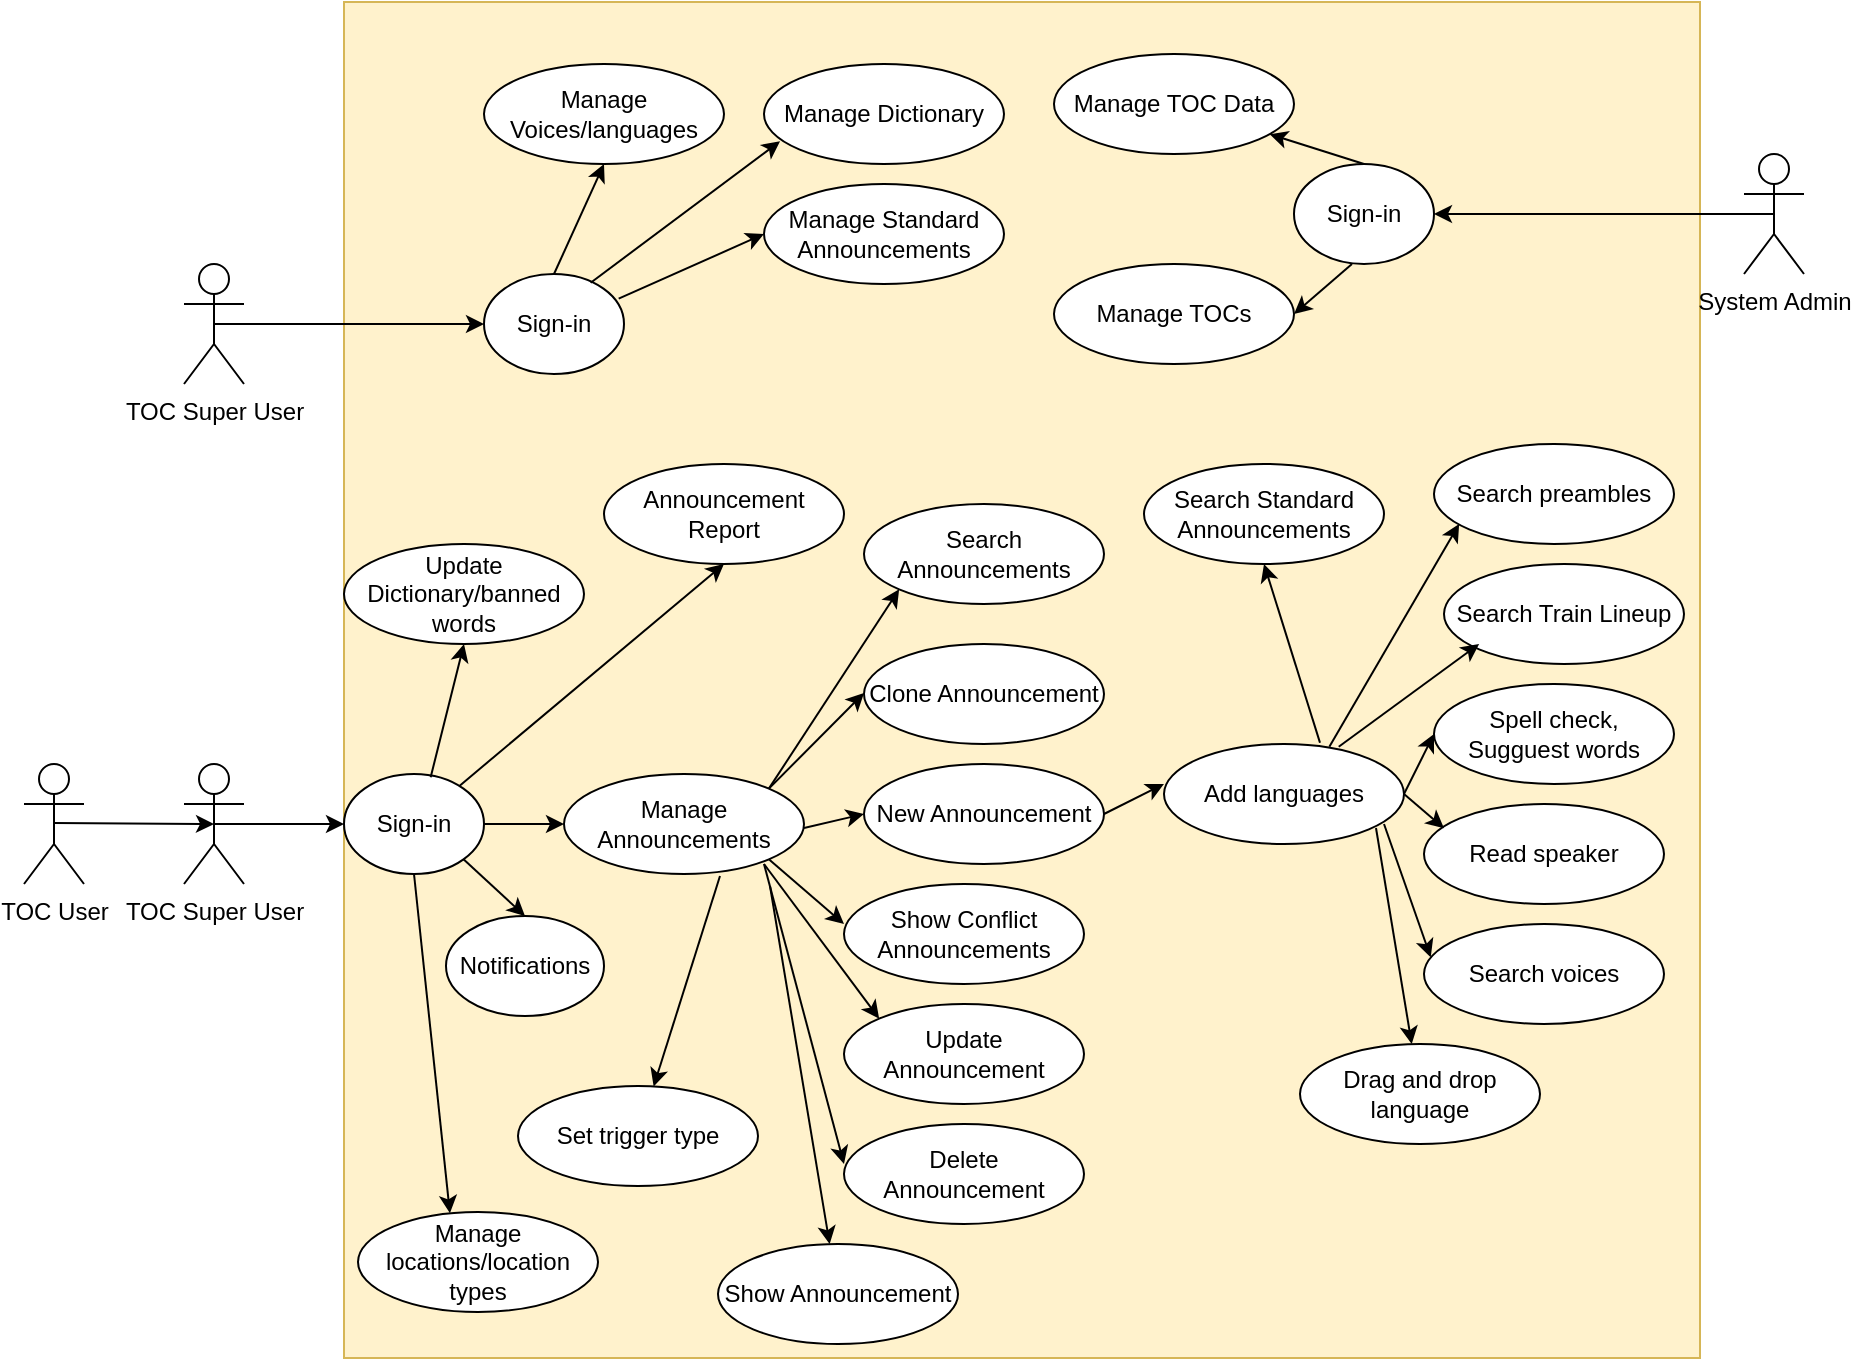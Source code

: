 <mxfile version="20.4.0" type="github">
  <diagram id="0qzHA0s9pruMHD-lL_3Y" name="Page-1">
    <mxGraphModel dx="1967" dy="669" grid="0" gridSize="10" guides="1" tooltips="1" connect="1" arrows="1" fold="1" page="1" pageScale="1" pageWidth="850" pageHeight="1100" math="0" shadow="0">
      <root>
        <mxCell id="0" />
        <mxCell id="1" parent="0" />
        <mxCell id="7J-cpX0SEJoT9jx1iAaB-80" value="" style="whiteSpace=wrap;html=1;aspect=fixed;fillColor=#fff2cc;strokeColor=#d6b656;" vertex="1" parent="1">
          <mxGeometry x="150" y="159" width="678" height="678" as="geometry" />
        </mxCell>
        <mxCell id="7J-cpX0SEJoT9jx1iAaB-1" value="TOC Super User" style="shape=umlActor;verticalLabelPosition=bottom;verticalAlign=top;html=1;outlineConnect=0;" vertex="1" parent="1">
          <mxGeometry x="70" y="290" width="30" height="60" as="geometry" />
        </mxCell>
        <mxCell id="7J-cpX0SEJoT9jx1iAaB-4" value="TOC Super User" style="shape=umlActor;verticalLabelPosition=bottom;verticalAlign=top;html=1;outlineConnect=0;" vertex="1" parent="1">
          <mxGeometry x="70" y="540" width="30" height="60" as="geometry" />
        </mxCell>
        <mxCell id="7J-cpX0SEJoT9jx1iAaB-5" value="TOC User" style="shape=umlActor;verticalLabelPosition=bottom;verticalAlign=top;html=1;outlineConnect=0;" vertex="1" parent="1">
          <mxGeometry x="-10" y="540" width="30" height="60" as="geometry" />
        </mxCell>
        <mxCell id="7J-cpX0SEJoT9jx1iAaB-6" value="Sign-in" style="ellipse;whiteSpace=wrap;html=1;" vertex="1" parent="1">
          <mxGeometry x="220" y="295" width="70" height="50" as="geometry" />
        </mxCell>
        <mxCell id="7J-cpX0SEJoT9jx1iAaB-7" value="Manage Dictionary" style="ellipse;whiteSpace=wrap;html=1;" vertex="1" parent="1">
          <mxGeometry x="360" y="190" width="120" height="50" as="geometry" />
        </mxCell>
        <mxCell id="7J-cpX0SEJoT9jx1iAaB-8" value="Manage Standard Announcements" style="ellipse;whiteSpace=wrap;html=1;" vertex="1" parent="1">
          <mxGeometry x="360" y="250" width="120" height="50" as="geometry" />
        </mxCell>
        <mxCell id="7J-cpX0SEJoT9jx1iAaB-9" value="Update Dictionary/banned words" style="ellipse;whiteSpace=wrap;html=1;" vertex="1" parent="1">
          <mxGeometry x="150" y="430" width="120" height="50" as="geometry" />
        </mxCell>
        <mxCell id="7J-cpX0SEJoT9jx1iAaB-10" value="Search Announcements" style="ellipse;whiteSpace=wrap;html=1;" vertex="1" parent="1">
          <mxGeometry x="410" y="410" width="120" height="50" as="geometry" />
        </mxCell>
        <mxCell id="7J-cpX0SEJoT9jx1iAaB-11" value="New Announcement" style="ellipse;whiteSpace=wrap;html=1;" vertex="1" parent="1">
          <mxGeometry x="410" y="540" width="120" height="50" as="geometry" />
        </mxCell>
        <mxCell id="7J-cpX0SEJoT9jx1iAaB-12" value="Announcement Report" style="ellipse;whiteSpace=wrap;html=1;" vertex="1" parent="1">
          <mxGeometry x="280" y="390" width="120" height="50" as="geometry" />
        </mxCell>
        <mxCell id="7J-cpX0SEJoT9jx1iAaB-13" value="Search Train Lineup" style="ellipse;whiteSpace=wrap;html=1;" vertex="1" parent="1">
          <mxGeometry x="700" y="440" width="120" height="50" as="geometry" />
        </mxCell>
        <mxCell id="7J-cpX0SEJoT9jx1iAaB-14" value="Manage TOC Data" style="ellipse;whiteSpace=wrap;html=1;" vertex="1" parent="1">
          <mxGeometry x="505" y="185" width="120" height="50" as="geometry" />
        </mxCell>
        <mxCell id="7J-cpX0SEJoT9jx1iAaB-15" value="Sign-in" style="ellipse;whiteSpace=wrap;html=1;" vertex="1" parent="1">
          <mxGeometry x="150" y="545" width="70" height="50" as="geometry" />
        </mxCell>
        <mxCell id="7J-cpX0SEJoT9jx1iAaB-16" value="System Admin" style="shape=umlActor;verticalLabelPosition=bottom;verticalAlign=top;html=1;outlineConnect=0;" vertex="1" parent="1">
          <mxGeometry x="850" y="235" width="30" height="60" as="geometry" />
        </mxCell>
        <mxCell id="7J-cpX0SEJoT9jx1iAaB-17" value="Sign-in" style="ellipse;whiteSpace=wrap;html=1;" vertex="1" parent="1">
          <mxGeometry x="625" y="240" width="70" height="50" as="geometry" />
        </mxCell>
        <mxCell id="7J-cpX0SEJoT9jx1iAaB-18" value="Manage TOCs" style="ellipse;whiteSpace=wrap;html=1;" vertex="1" parent="1">
          <mxGeometry x="505" y="290" width="120" height="50" as="geometry" />
        </mxCell>
        <mxCell id="7J-cpX0SEJoT9jx1iAaB-21" value="Clone Announcement" style="ellipse;whiteSpace=wrap;html=1;" vertex="1" parent="1">
          <mxGeometry x="410" y="480" width="120" height="50" as="geometry" />
        </mxCell>
        <mxCell id="7J-cpX0SEJoT9jx1iAaB-22" value="Update Announcement" style="ellipse;whiteSpace=wrap;html=1;" vertex="1" parent="1">
          <mxGeometry x="400" y="660" width="120" height="50" as="geometry" />
        </mxCell>
        <mxCell id="7J-cpX0SEJoT9jx1iAaB-23" value="Delete Announcement" style="ellipse;whiteSpace=wrap;html=1;" vertex="1" parent="1">
          <mxGeometry x="400" y="720" width="120" height="50" as="geometry" />
        </mxCell>
        <mxCell id="7J-cpX0SEJoT9jx1iAaB-24" value="Manage Voices/languages" style="ellipse;whiteSpace=wrap;html=1;" vertex="1" parent="1">
          <mxGeometry x="220" y="190" width="120" height="50" as="geometry" />
        </mxCell>
        <mxCell id="7J-cpX0SEJoT9jx1iAaB-26" value="Spell check, Sugguest words" style="ellipse;whiteSpace=wrap;html=1;" vertex="1" parent="1">
          <mxGeometry x="695" y="500" width="120" height="50" as="geometry" />
        </mxCell>
        <mxCell id="7J-cpX0SEJoT9jx1iAaB-27" value="Read speaker" style="ellipse;whiteSpace=wrap;html=1;" vertex="1" parent="1">
          <mxGeometry x="690" y="560" width="120" height="50" as="geometry" />
        </mxCell>
        <mxCell id="7J-cpX0SEJoT9jx1iAaB-28" value="Add languages" style="ellipse;whiteSpace=wrap;html=1;" vertex="1" parent="1">
          <mxGeometry x="560" y="530" width="120" height="50" as="geometry" />
        </mxCell>
        <mxCell id="7J-cpX0SEJoT9jx1iAaB-29" value="Search preambles" style="ellipse;whiteSpace=wrap;html=1;" vertex="1" parent="1">
          <mxGeometry x="695" y="380" width="120" height="50" as="geometry" />
        </mxCell>
        <mxCell id="7J-cpX0SEJoT9jx1iAaB-33" value="Search voices" style="ellipse;whiteSpace=wrap;html=1;" vertex="1" parent="1">
          <mxGeometry x="690" y="620" width="120" height="50" as="geometry" />
        </mxCell>
        <mxCell id="7J-cpX0SEJoT9jx1iAaB-34" value="Search Standard Announcements" style="ellipse;whiteSpace=wrap;html=1;" vertex="1" parent="1">
          <mxGeometry x="550" y="390" width="120" height="50" as="geometry" />
        </mxCell>
        <mxCell id="7J-cpX0SEJoT9jx1iAaB-35" value="Show Conflict Announcements" style="ellipse;whiteSpace=wrap;html=1;" vertex="1" parent="1">
          <mxGeometry x="400" y="600" width="120" height="50" as="geometry" />
        </mxCell>
        <mxCell id="7J-cpX0SEJoT9jx1iAaB-37" value="Manage Announcements" style="ellipse;whiteSpace=wrap;html=1;" vertex="1" parent="1">
          <mxGeometry x="260" y="545" width="120" height="50" as="geometry" />
        </mxCell>
        <mxCell id="7J-cpX0SEJoT9jx1iAaB-41" value="Notifications &lt;br/&gt;" style="ellipse;whiteSpace=wrap;html=1;" vertex="1" parent="1">
          <mxGeometry x="201" y="616" width="79" height="50" as="geometry" />
        </mxCell>
        <mxCell id="7J-cpX0SEJoT9jx1iAaB-42" value="Manage locations/location types" style="ellipse;whiteSpace=wrap;html=1;" vertex="1" parent="1">
          <mxGeometry x="157" y="764" width="120" height="50" as="geometry" />
        </mxCell>
        <mxCell id="7J-cpX0SEJoT9jx1iAaB-47" value="" style="endArrow=classic;html=1;rounded=0;entryX=0;entryY=0.5;entryDx=0;entryDy=0;exitX=0.5;exitY=0.5;exitDx=0;exitDy=0;exitPerimeter=0;" edge="1" parent="1" source="7J-cpX0SEJoT9jx1iAaB-1" target="7J-cpX0SEJoT9jx1iAaB-6">
          <mxGeometry width="50" height="50" relative="1" as="geometry">
            <mxPoint x="125.13" y="364.73" as="sourcePoint" />
            <mxPoint x="220.001" y="309.997" as="targetPoint" />
          </mxGeometry>
        </mxCell>
        <mxCell id="7J-cpX0SEJoT9jx1iAaB-48" value="" style="endArrow=classic;html=1;rounded=0;entryX=0.5;entryY=1;entryDx=0;entryDy=0;exitX=0.5;exitY=0;exitDx=0;exitDy=0;" edge="1" parent="1" source="7J-cpX0SEJoT9jx1iAaB-6" target="7J-cpX0SEJoT9jx1iAaB-24">
          <mxGeometry width="50" height="50" relative="1" as="geometry">
            <mxPoint x="260" y="290" as="sourcePoint" />
            <mxPoint x="270" y="240" as="targetPoint" />
          </mxGeometry>
        </mxCell>
        <mxCell id="7J-cpX0SEJoT9jx1iAaB-49" value="" style="endArrow=classic;html=1;rounded=0;exitX=0.762;exitY=0.087;exitDx=0;exitDy=0;exitPerimeter=0;entryX=0.067;entryY=0.773;entryDx=0;entryDy=0;entryPerimeter=0;" edge="1" parent="1" source="7J-cpX0SEJoT9jx1iAaB-6" target="7J-cpX0SEJoT9jx1iAaB-7">
          <mxGeometry width="50" height="50" relative="1" as="geometry">
            <mxPoint x="280" y="289.73" as="sourcePoint" />
            <mxPoint x="374.871" y="234.997" as="targetPoint" />
          </mxGeometry>
        </mxCell>
        <mxCell id="7J-cpX0SEJoT9jx1iAaB-50" value="" style="endArrow=classic;html=1;rounded=0;entryX=0;entryY=0.5;entryDx=0;entryDy=0;exitX=0.962;exitY=0.247;exitDx=0;exitDy=0;exitPerimeter=0;" edge="1" parent="1" source="7J-cpX0SEJoT9jx1iAaB-6" target="7J-cpX0SEJoT9jx1iAaB-8">
          <mxGeometry width="50" height="50" relative="1" as="geometry">
            <mxPoint x="280" y="310" as="sourcePoint" />
            <mxPoint x="374.871" y="275.267" as="targetPoint" />
          </mxGeometry>
        </mxCell>
        <mxCell id="7J-cpX0SEJoT9jx1iAaB-51" value="" style="endArrow=classic;html=1;rounded=0;entryX=1;entryY=0.5;entryDx=0;entryDy=0;exitX=0.5;exitY=0.5;exitDx=0;exitDy=0;exitPerimeter=0;" edge="1" parent="1" source="7J-cpX0SEJoT9jx1iAaB-16" target="7J-cpX0SEJoT9jx1iAaB-17">
          <mxGeometry width="50" height="50" relative="1" as="geometry">
            <mxPoint x="595.13" y="300" as="sourcePoint" />
            <mxPoint x="690.001" y="245.267" as="targetPoint" />
          </mxGeometry>
        </mxCell>
        <mxCell id="7J-cpX0SEJoT9jx1iAaB-52" value="" style="endArrow=classic;html=1;rounded=0;exitX=0.5;exitY=0;exitDx=0;exitDy=0;" edge="1" parent="1" source="7J-cpX0SEJoT9jx1iAaB-17" target="7J-cpX0SEJoT9jx1iAaB-14">
          <mxGeometry width="50" height="50" relative="1" as="geometry">
            <mxPoint x="670" y="230" as="sourcePoint" />
            <mxPoint x="610" y="230" as="targetPoint" />
          </mxGeometry>
        </mxCell>
        <mxCell id="7J-cpX0SEJoT9jx1iAaB-53" value="" style="endArrow=classic;html=1;rounded=0;entryX=1;entryY=0.5;entryDx=0;entryDy=0;exitX=0.414;exitY=1;exitDx=0;exitDy=0;exitPerimeter=0;" edge="1" parent="1" source="7J-cpX0SEJoT9jx1iAaB-17" target="7J-cpX0SEJoT9jx1iAaB-18">
          <mxGeometry width="50" height="50" relative="1" as="geometry">
            <mxPoint x="680" y="300" as="sourcePoint" />
            <mxPoint x="620" y="300" as="targetPoint" />
          </mxGeometry>
        </mxCell>
        <mxCell id="7J-cpX0SEJoT9jx1iAaB-54" value="" style="endArrow=classic;html=1;rounded=0;exitX=0.5;exitY=0.5;exitDx=0;exitDy=0;exitPerimeter=0;" edge="1" parent="1" source="7J-cpX0SEJoT9jx1iAaB-4">
          <mxGeometry width="50" height="50" relative="1" as="geometry">
            <mxPoint x="110" y="570" as="sourcePoint" />
            <mxPoint x="150" y="570" as="targetPoint" />
          </mxGeometry>
        </mxCell>
        <mxCell id="7J-cpX0SEJoT9jx1iAaB-55" value="" style="endArrow=classic;html=1;rounded=0;exitX=1;exitY=0.5;exitDx=0;exitDy=0;" edge="1" parent="1" source="7J-cpX0SEJoT9jx1iAaB-15">
          <mxGeometry width="50" height="50" relative="1" as="geometry">
            <mxPoint x="230" y="570" as="sourcePoint" />
            <mxPoint x="260" y="570" as="targetPoint" />
          </mxGeometry>
        </mxCell>
        <mxCell id="7J-cpX0SEJoT9jx1iAaB-56" value="" style="endArrow=classic;html=1;rounded=0;exitX=1;exitY=0;exitDx=0;exitDy=0;" edge="1" parent="1" source="7J-cpX0SEJoT9jx1iAaB-37">
          <mxGeometry width="50" height="50" relative="1" as="geometry">
            <mxPoint x="330" y="540" as="sourcePoint" />
            <mxPoint x="410" y="504.5" as="targetPoint" />
          </mxGeometry>
        </mxCell>
        <mxCell id="7J-cpX0SEJoT9jx1iAaB-57" value="" style="endArrow=classic;html=1;rounded=0;entryX=0.5;entryY=1;entryDx=0;entryDy=0;" edge="1" parent="1" source="7J-cpX0SEJoT9jx1iAaB-15" target="7J-cpX0SEJoT9jx1iAaB-12">
          <mxGeometry width="50" height="50" relative="1" as="geometry">
            <mxPoint x="260" y="500" as="sourcePoint" />
            <mxPoint x="305" y="500" as="targetPoint" />
          </mxGeometry>
        </mxCell>
        <mxCell id="7J-cpX0SEJoT9jx1iAaB-58" value="" style="endArrow=classic;html=1;rounded=0;exitX=0.619;exitY=0.033;exitDx=0;exitDy=0;exitPerimeter=0;entryX=0.5;entryY=1;entryDx=0;entryDy=0;" edge="1" parent="1" source="7J-cpX0SEJoT9jx1iAaB-15" target="7J-cpX0SEJoT9jx1iAaB-9">
          <mxGeometry width="50" height="50" relative="1" as="geometry">
            <mxPoint x="145" y="610" as="sourcePoint" />
            <mxPoint x="190" y="610" as="targetPoint" />
          </mxGeometry>
        </mxCell>
        <mxCell id="7J-cpX0SEJoT9jx1iAaB-59" value="" style="endArrow=classic;html=1;rounded=0;entryX=0;entryY=1;entryDx=0;entryDy=0;exitX=1;exitY=0;exitDx=0;exitDy=0;" edge="1" parent="1" source="7J-cpX0SEJoT9jx1iAaB-37" target="7J-cpX0SEJoT9jx1iAaB-10">
          <mxGeometry width="50" height="50" relative="1" as="geometry">
            <mxPoint x="340" y="540" as="sourcePoint" />
            <mxPoint x="420" y="452.18" as="targetPoint" />
          </mxGeometry>
        </mxCell>
        <mxCell id="7J-cpX0SEJoT9jx1iAaB-60" value="" style="endArrow=classic;html=1;rounded=0;entryX=0;entryY=0.5;entryDx=0;entryDy=0;" edge="1" parent="1" target="7J-cpX0SEJoT9jx1iAaB-11">
          <mxGeometry width="50" height="50" relative="1" as="geometry">
            <mxPoint x="380" y="572" as="sourcePoint" />
            <mxPoint x="410" y="572" as="targetPoint" />
          </mxGeometry>
        </mxCell>
        <mxCell id="7J-cpX0SEJoT9jx1iAaB-61" value="" style="endArrow=classic;html=1;rounded=0;exitX=1;exitY=1;exitDx=0;exitDy=0;" edge="1" parent="1" source="7J-cpX0SEJoT9jx1iAaB-37">
          <mxGeometry width="50" height="50" relative="1" as="geometry">
            <mxPoint x="359.996" y="670.002" as="sourcePoint" />
            <mxPoint x="400" y="620" as="targetPoint" />
          </mxGeometry>
        </mxCell>
        <mxCell id="7J-cpX0SEJoT9jx1iAaB-62" value="" style="endArrow=classic;html=1;rounded=0;entryX=0;entryY=0;entryDx=0;entryDy=0;" edge="1" parent="1" target="7J-cpX0SEJoT9jx1iAaB-22">
          <mxGeometry width="50" height="50" relative="1" as="geometry">
            <mxPoint x="360" y="590" as="sourcePoint" />
            <mxPoint x="450" y="544.5" as="targetPoint" />
          </mxGeometry>
        </mxCell>
        <mxCell id="7J-cpX0SEJoT9jx1iAaB-63" value="" style="endArrow=classic;html=1;rounded=0;" edge="1" parent="1">
          <mxGeometry width="50" height="50" relative="1" as="geometry">
            <mxPoint x="360" y="590" as="sourcePoint" />
            <mxPoint x="400" y="740" as="targetPoint" />
          </mxGeometry>
        </mxCell>
        <mxCell id="7J-cpX0SEJoT9jx1iAaB-64" value="" style="endArrow=classic;html=1;rounded=0;exitX=1;exitY=1;exitDx=0;exitDy=0;entryX=0.5;entryY=0;entryDx=0;entryDy=0;" edge="1" parent="1" source="7J-cpX0SEJoT9jx1iAaB-15" target="7J-cpX0SEJoT9jx1iAaB-41">
          <mxGeometry width="50" height="50" relative="1" as="geometry">
            <mxPoint x="199.996" y="637.822" as="sourcePoint" />
            <mxPoint x="247.57" y="590" as="targetPoint" />
          </mxGeometry>
        </mxCell>
        <mxCell id="7J-cpX0SEJoT9jx1iAaB-65" value="" style="endArrow=classic;html=1;rounded=0;entryX=0.383;entryY=0.013;entryDx=0;entryDy=0;entryPerimeter=0;exitX=0.5;exitY=1;exitDx=0;exitDy=0;" edge="1" parent="1" source="7J-cpX0SEJoT9jx1iAaB-15" target="7J-cpX0SEJoT9jx1iAaB-42">
          <mxGeometry width="50" height="50" relative="1" as="geometry">
            <mxPoint x="180" y="600" as="sourcePoint" />
            <mxPoint x="197.57" y="650" as="targetPoint" />
          </mxGeometry>
        </mxCell>
        <mxCell id="7J-cpX0SEJoT9jx1iAaB-66" value="" style="endArrow=classic;html=1;rounded=0;exitX=1;exitY=0.5;exitDx=0;exitDy=0;" edge="1" parent="1" source="7J-cpX0SEJoT9jx1iAaB-11">
          <mxGeometry width="50" height="50" relative="1" as="geometry">
            <mxPoint x="519.996" y="597.822" as="sourcePoint" />
            <mxPoint x="560" y="550" as="targetPoint" />
          </mxGeometry>
        </mxCell>
        <mxCell id="7J-cpX0SEJoT9jx1iAaB-67" value="" style="endArrow=classic;html=1;rounded=0;exitX=0.65;exitY=-0.013;exitDx=0;exitDy=0;entryX=0.5;entryY=1;entryDx=0;entryDy=0;exitPerimeter=0;" edge="1" parent="1" source="7J-cpX0SEJoT9jx1iAaB-28" target="7J-cpX0SEJoT9jx1iAaB-34">
          <mxGeometry width="50" height="50" relative="1" as="geometry">
            <mxPoint x="529.996" y="527.822" as="sourcePoint" />
            <mxPoint x="577.57" y="480" as="targetPoint" />
          </mxGeometry>
        </mxCell>
        <mxCell id="7J-cpX0SEJoT9jx1iAaB-68" value="" style="endArrow=classic;html=1;rounded=0;exitX=0.689;exitY=0.027;exitDx=0;exitDy=0;exitPerimeter=0;" edge="1" parent="1" source="7J-cpX0SEJoT9jx1iAaB-28">
          <mxGeometry width="50" height="50" relative="1" as="geometry">
            <mxPoint x="659.996" y="467.822" as="sourcePoint" />
            <mxPoint x="707.57" y="420" as="targetPoint" />
          </mxGeometry>
        </mxCell>
        <mxCell id="7J-cpX0SEJoT9jx1iAaB-69" value="" style="endArrow=classic;html=1;rounded=0;exitX=0.728;exitY=0.027;exitDx=0;exitDy=0;exitPerimeter=0;" edge="1" parent="1" source="7J-cpX0SEJoT9jx1iAaB-28">
          <mxGeometry width="50" height="50" relative="1" as="geometry">
            <mxPoint x="669.996" y="527.822" as="sourcePoint" />
            <mxPoint x="717.57" y="480.0" as="targetPoint" />
          </mxGeometry>
        </mxCell>
        <mxCell id="7J-cpX0SEJoT9jx1iAaB-70" value="" style="endArrow=classic;html=1;rounded=0;exitX=1;exitY=0.5;exitDx=0;exitDy=0;entryX=0;entryY=0.5;entryDx=0;entryDy=0;" edge="1" parent="1" source="7J-cpX0SEJoT9jx1iAaB-28" target="7J-cpX0SEJoT9jx1iAaB-26">
          <mxGeometry width="50" height="50" relative="1" as="geometry">
            <mxPoint x="652.426" y="567.822" as="sourcePoint" />
            <mxPoint x="700" y="520" as="targetPoint" />
          </mxGeometry>
        </mxCell>
        <mxCell id="7J-cpX0SEJoT9jx1iAaB-71" value="" style="endArrow=classic;html=1;rounded=0;exitX=1;exitY=0.5;exitDx=0;exitDy=0;" edge="1" parent="1" source="7J-cpX0SEJoT9jx1iAaB-28">
          <mxGeometry width="50" height="50" relative="1" as="geometry">
            <mxPoint x="652.426" y="620.002" as="sourcePoint" />
            <mxPoint x="700" y="572.18" as="targetPoint" />
          </mxGeometry>
        </mxCell>
        <mxCell id="7J-cpX0SEJoT9jx1iAaB-72" value="" style="endArrow=classic;html=1;rounded=0;entryX=0.028;entryY=0.333;entryDx=0;entryDy=0;entryPerimeter=0;" edge="1" parent="1" target="7J-cpX0SEJoT9jx1iAaB-33">
          <mxGeometry width="50" height="50" relative="1" as="geometry">
            <mxPoint x="670" y="570" as="sourcePoint" />
            <mxPoint x="695" y="630" as="targetPoint" />
          </mxGeometry>
        </mxCell>
        <mxCell id="7J-cpX0SEJoT9jx1iAaB-79" value="" style="endArrow=classic;html=1;rounded=0;exitX=0.5;exitY=0.5;exitDx=0;exitDy=0;exitPerimeter=0;entryX=0.5;entryY=0.5;entryDx=0;entryDy=0;entryPerimeter=0;" edge="1" parent="1" target="7J-cpX0SEJoT9jx1iAaB-4">
          <mxGeometry width="50" height="50" relative="1" as="geometry">
            <mxPoint x="5" y="569.5" as="sourcePoint" />
            <mxPoint x="70" y="569.5" as="targetPoint" />
          </mxGeometry>
        </mxCell>
        <mxCell id="7J-cpX0SEJoT9jx1iAaB-81" value="Show Announcement" style="ellipse;whiteSpace=wrap;html=1;" vertex="1" parent="1">
          <mxGeometry x="337" y="780" width="120" height="50" as="geometry" />
        </mxCell>
        <mxCell id="7J-cpX0SEJoT9jx1iAaB-82" value="" style="endArrow=classic;html=1;rounded=0;" edge="1" parent="1" target="7J-cpX0SEJoT9jx1iAaB-81">
          <mxGeometry width="50" height="50" relative="1" as="geometry">
            <mxPoint x="363" y="601" as="sourcePoint" />
            <mxPoint x="377" y="745" as="targetPoint" />
          </mxGeometry>
        </mxCell>
        <mxCell id="7J-cpX0SEJoT9jx1iAaB-83" value="Drag and drop language" style="ellipse;whiteSpace=wrap;html=1;" vertex="1" parent="1">
          <mxGeometry x="628" y="680" width="120" height="50" as="geometry" />
        </mxCell>
        <mxCell id="7J-cpX0SEJoT9jx1iAaB-84" value="" style="endArrow=classic;html=1;rounded=0;" edge="1" parent="1" target="7J-cpX0SEJoT9jx1iAaB-83">
          <mxGeometry width="50" height="50" relative="1" as="geometry">
            <mxPoint x="666" y="572" as="sourcePoint" />
            <mxPoint x="680.0" y="643.65" as="targetPoint" />
          </mxGeometry>
        </mxCell>
        <mxCell id="7J-cpX0SEJoT9jx1iAaB-85" value="Set trigger type" style="ellipse;whiteSpace=wrap;html=1;" vertex="1" parent="1">
          <mxGeometry x="237" y="701" width="120" height="50" as="geometry" />
        </mxCell>
        <mxCell id="7J-cpX0SEJoT9jx1iAaB-88" value="" style="endArrow=classic;html=1;rounded=0;" edge="1" parent="1" target="7J-cpX0SEJoT9jx1iAaB-85">
          <mxGeometry width="50" height="50" relative="1" as="geometry">
            <mxPoint x="338" y="596" as="sourcePoint" />
            <mxPoint x="372.96" y="769.997" as="targetPoint" />
          </mxGeometry>
        </mxCell>
      </root>
    </mxGraphModel>
  </diagram>
</mxfile>
